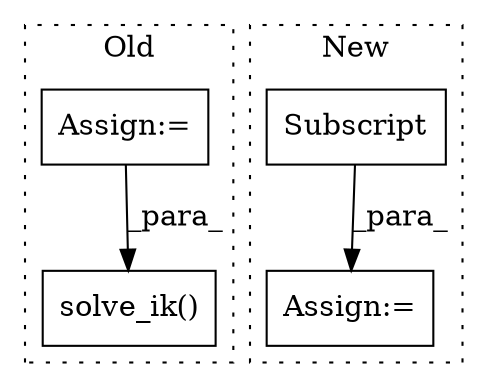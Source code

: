 digraph G {
subgraph cluster0 {
1 [label="solve_ik()" a="75" s="8854,8877" l="12,1" shape="box"];
3 [label="Assign:=" a="68" s="8060" l="3" shape="box"];
label = "Old";
style="dotted";
}
subgraph cluster1 {
2 [label="Subscript" a="63" s="7604,0" l="183,0" shape="box"];
4 [label="Assign:=" a="68" s="7601" l="3" shape="box"];
label = "New";
style="dotted";
}
2 -> 4 [label="_para_"];
3 -> 1 [label="_para_"];
}
